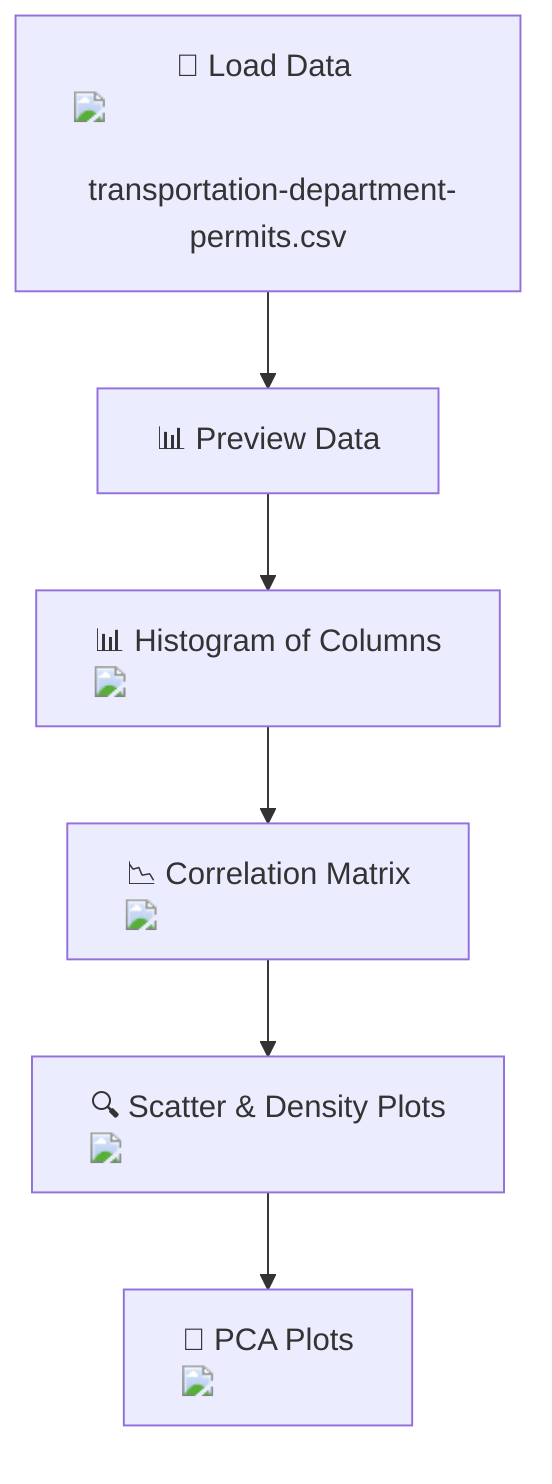graph TD;
    A["📂 Load Data <img src='file.svg' /> <br/> transportation-department-permits.csv"] --> B["📊 Preview Data"];
    B --> C["📊 Histogram of Columns <img src='hist_template.svg' />"];
    C --> D["📉 Correlation Matrix <img src='scatter_plot_template.svg' />"];
    D --> E["🔍 Scatter & Density Plots <img src='scatter_plot_template.svg' />"];
    E --> F["🧠 PCA Plots <img src='scatter_plot_template.svg' />"];